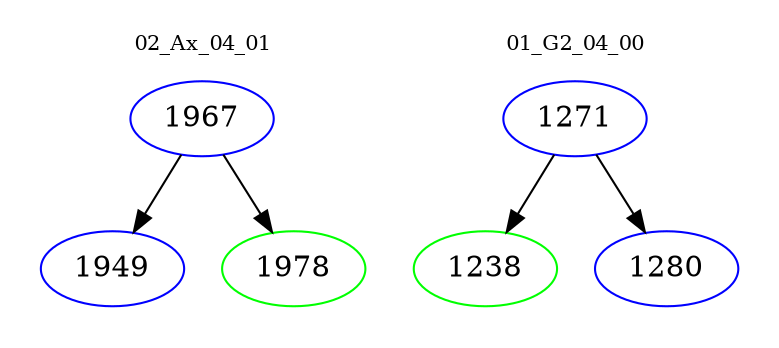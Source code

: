 digraph{
subgraph cluster_0 {
color = white
label = "02_Ax_04_01";
fontsize=10;
T0_1967 [label="1967", color="blue"]
T0_1967 -> T0_1949 [color="black"]
T0_1949 [label="1949", color="blue"]
T0_1967 -> T0_1978 [color="black"]
T0_1978 [label="1978", color="green"]
}
subgraph cluster_1 {
color = white
label = "01_G2_04_00";
fontsize=10;
T1_1271 [label="1271", color="blue"]
T1_1271 -> T1_1238 [color="black"]
T1_1238 [label="1238", color="green"]
T1_1271 -> T1_1280 [color="black"]
T1_1280 [label="1280", color="blue"]
}
}
